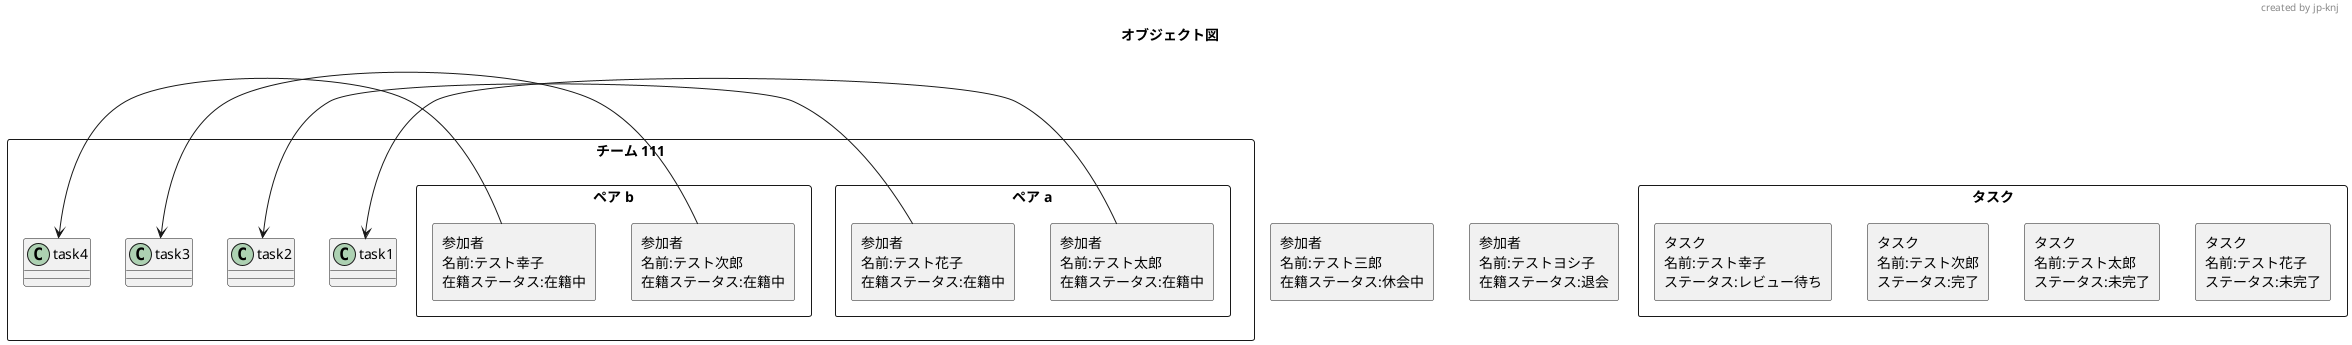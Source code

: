 @startuml
'https://plantuml.com/ja/component-diagram

title オブジェクト図
header created by jp-knj

skinparam componentStyle rectangle
component "チーム 111" as team1 {
    component "ペア a" as pair1 {
        component "参加者\n名前:テスト太郎\n在籍ステータス:在籍中" as member1 {
        }
        component "参加者\n名前:テスト花子\n在籍ステータス:在籍中" as member2 {
        }
    }

    component "ペア b" as pair2 {
        component "参加者\n名前:テスト次郎\n在籍ステータス:在籍中" as member3 {
        }
        component "参加者\n名前:テスト幸子\n在籍ステータス:在籍中" as member4 {
        }
    }
    member1 -> task1
    member2 -> task2
    member3 -> task3
    member4 -> task4
}
component "タスク" as task {
    component "タスク\n名前:テスト花子\nステータス:未完了" as task1 {
    }
    component "タスク\n名前:テスト太郎\nステータス:未完了" as task2 {
    }
    component "タスク\n名前:テスト次郎\nステータス:完了" as task3 {
    }
    component "タスク\n名前:テスト幸子\nステータス:レビュー待ち" as task4 {
    }
}

component "参加者\n名前:テスト三郎\n在籍ステータス:休会中" as member5 {
}
component "参加者\n名前:テストヨシ子\n在籍ステータス:退会" as member6 {
}

@enduml